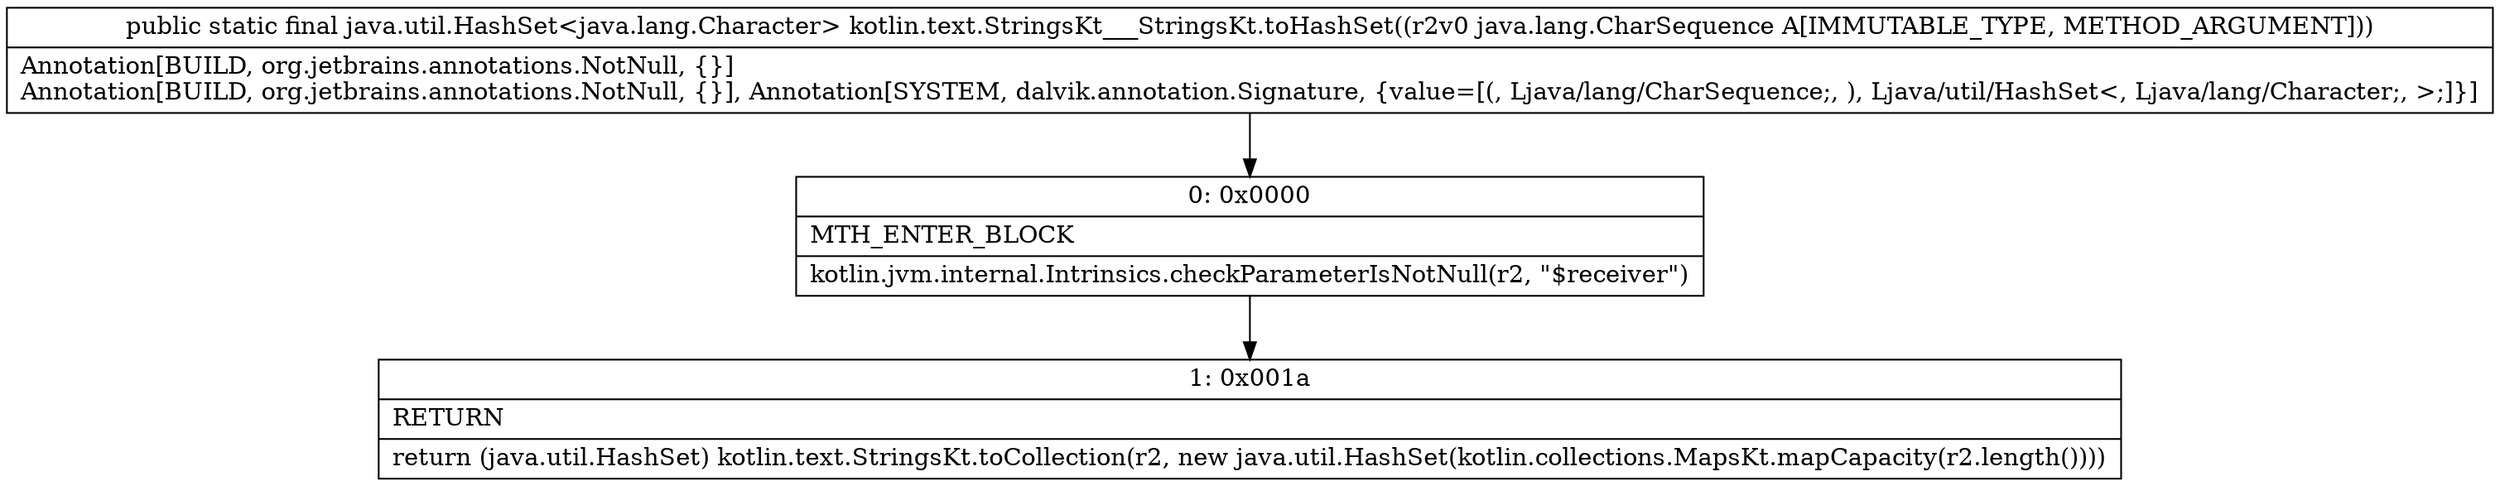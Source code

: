 digraph "CFG forkotlin.text.StringsKt___StringsKt.toHashSet(Ljava\/lang\/CharSequence;)Ljava\/util\/HashSet;" {
Node_0 [shape=record,label="{0\:\ 0x0000|MTH_ENTER_BLOCK\l|kotlin.jvm.internal.Intrinsics.checkParameterIsNotNull(r2, \"$receiver\")\l}"];
Node_1 [shape=record,label="{1\:\ 0x001a|RETURN\l|return (java.util.HashSet) kotlin.text.StringsKt.toCollection(r2, new java.util.HashSet(kotlin.collections.MapsKt.mapCapacity(r2.length())))\l}"];
MethodNode[shape=record,label="{public static final java.util.HashSet\<java.lang.Character\> kotlin.text.StringsKt___StringsKt.toHashSet((r2v0 java.lang.CharSequence A[IMMUTABLE_TYPE, METHOD_ARGUMENT]))  | Annotation[BUILD, org.jetbrains.annotations.NotNull, \{\}]\lAnnotation[BUILD, org.jetbrains.annotations.NotNull, \{\}], Annotation[SYSTEM, dalvik.annotation.Signature, \{value=[(, Ljava\/lang\/CharSequence;, ), Ljava\/util\/HashSet\<, Ljava\/lang\/Character;, \>;]\}]\l}"];
MethodNode -> Node_0;
Node_0 -> Node_1;
}

